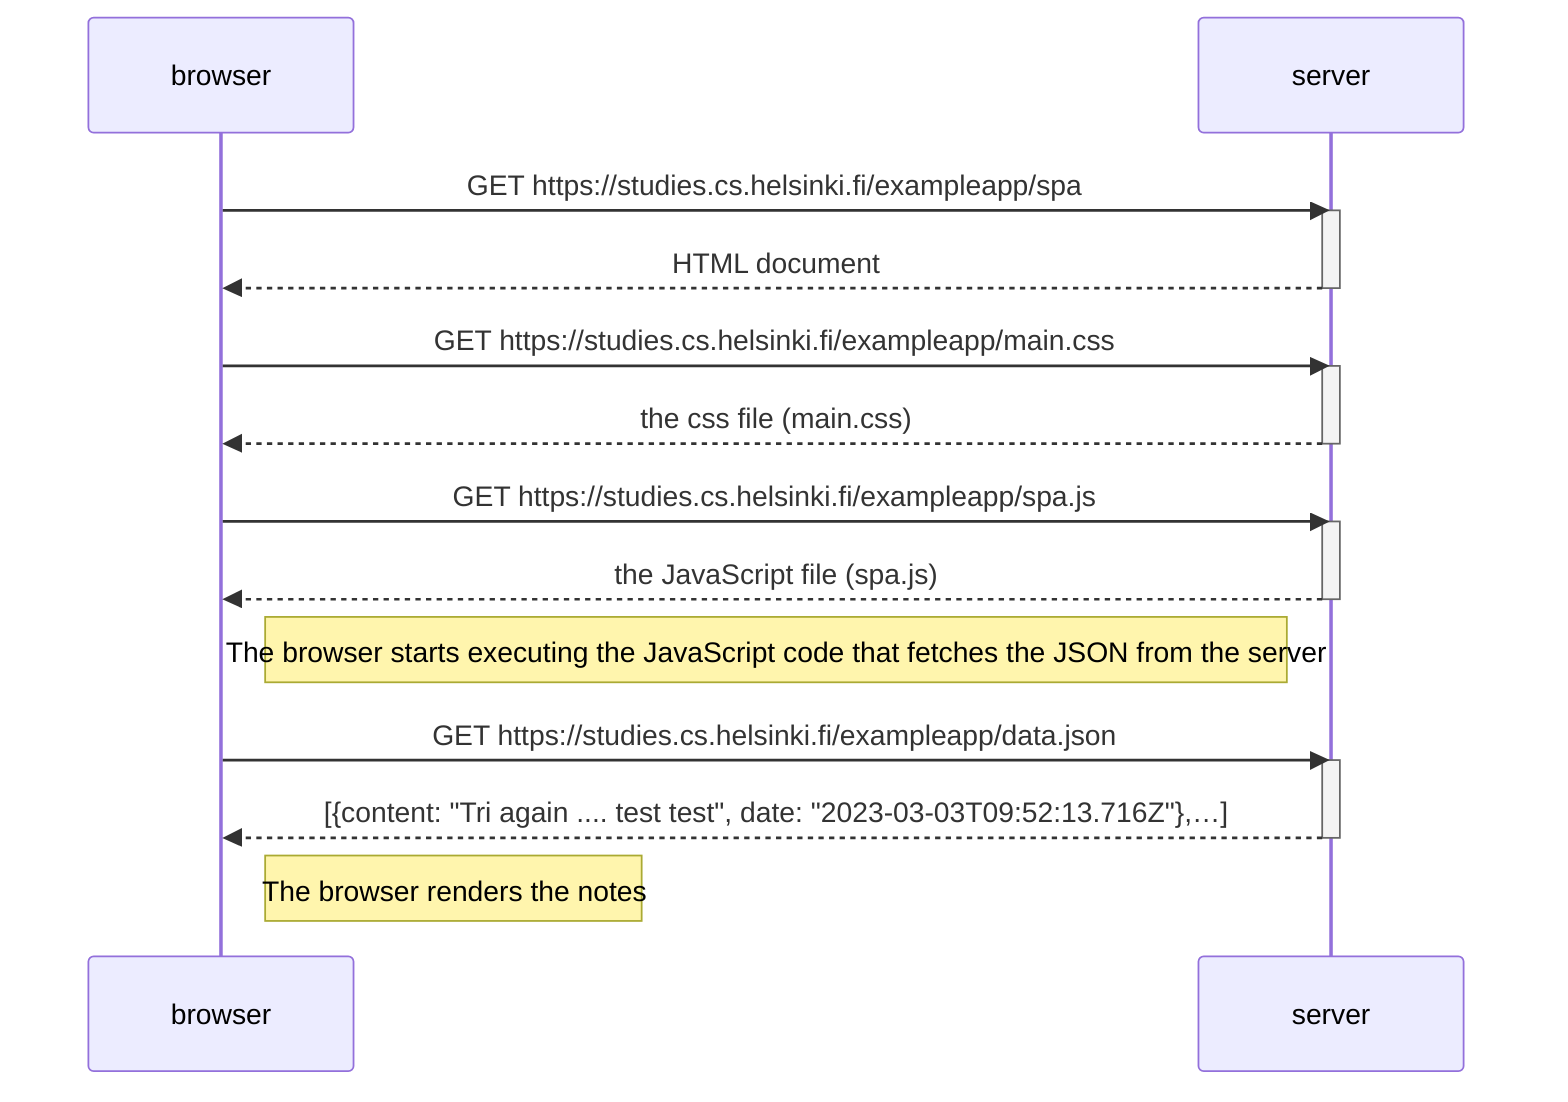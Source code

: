 sequenceDiagram
participant browser
participant server

    browser->>server: GET https://studies.cs.helsinki.fi/exampleapp/spa
    activate server
    server-->>browser: HTML document
    deactivate server

    browser->>server: GET https://studies.cs.helsinki.fi/exampleapp/main.css
    activate server
    server-->>browser: the css file (main.css)
    deactivate server

    browser->>server: GET https://studies.cs.helsinki.fi/exampleapp/spa.js
    activate server
    server-->>browser: the JavaScript file (spa.js)
    deactivate server

    Note right of browser: The browser starts executing the JavaScript code that fetches the JSON from the server

    browser->>server: GET https://studies.cs.helsinki.fi/exampleapp/data.json
    activate server
    server-->>browser: [{content: "Tri again .... test test", date: "2023-03-03T09:52:13.716Z"},…]
    deactivate server

    Note right of browser: The browser renders the notes